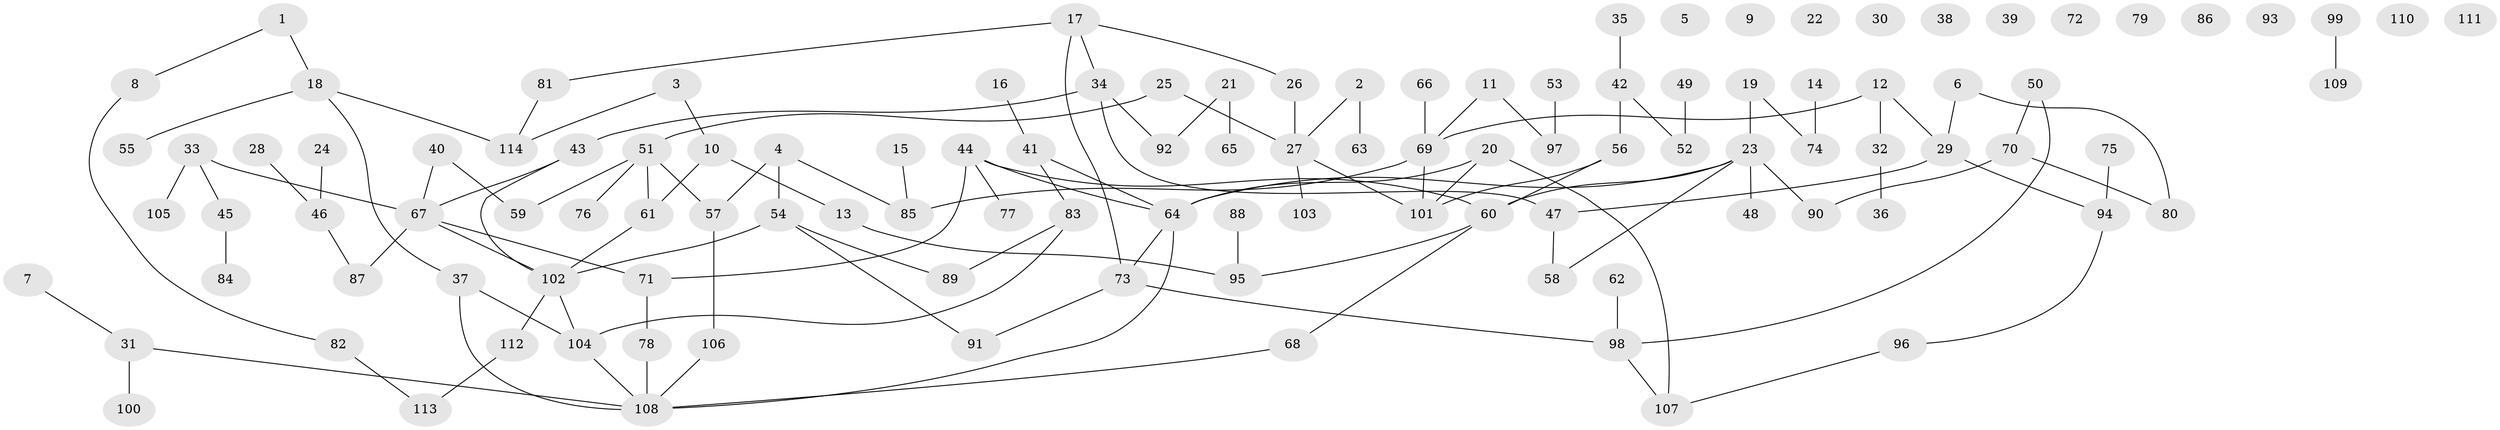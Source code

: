 // Generated by graph-tools (version 1.1) at 2025/49/03/09/25 03:49:07]
// undirected, 114 vertices, 127 edges
graph export_dot {
graph [start="1"]
  node [color=gray90,style=filled];
  1;
  2;
  3;
  4;
  5;
  6;
  7;
  8;
  9;
  10;
  11;
  12;
  13;
  14;
  15;
  16;
  17;
  18;
  19;
  20;
  21;
  22;
  23;
  24;
  25;
  26;
  27;
  28;
  29;
  30;
  31;
  32;
  33;
  34;
  35;
  36;
  37;
  38;
  39;
  40;
  41;
  42;
  43;
  44;
  45;
  46;
  47;
  48;
  49;
  50;
  51;
  52;
  53;
  54;
  55;
  56;
  57;
  58;
  59;
  60;
  61;
  62;
  63;
  64;
  65;
  66;
  67;
  68;
  69;
  70;
  71;
  72;
  73;
  74;
  75;
  76;
  77;
  78;
  79;
  80;
  81;
  82;
  83;
  84;
  85;
  86;
  87;
  88;
  89;
  90;
  91;
  92;
  93;
  94;
  95;
  96;
  97;
  98;
  99;
  100;
  101;
  102;
  103;
  104;
  105;
  106;
  107;
  108;
  109;
  110;
  111;
  112;
  113;
  114;
  1 -- 8;
  1 -- 18;
  2 -- 27;
  2 -- 63;
  3 -- 10;
  3 -- 114;
  4 -- 54;
  4 -- 57;
  4 -- 85;
  6 -- 29;
  6 -- 80;
  7 -- 31;
  8 -- 82;
  10 -- 13;
  10 -- 61;
  11 -- 69;
  11 -- 97;
  12 -- 29;
  12 -- 32;
  12 -- 69;
  13 -- 95;
  14 -- 74;
  15 -- 85;
  16 -- 41;
  17 -- 26;
  17 -- 34;
  17 -- 73;
  17 -- 81;
  18 -- 37;
  18 -- 55;
  18 -- 114;
  19 -- 23;
  19 -- 74;
  20 -- 64;
  20 -- 101;
  20 -- 107;
  21 -- 65;
  21 -- 92;
  23 -- 48;
  23 -- 58;
  23 -- 60;
  23 -- 64;
  23 -- 90;
  24 -- 46;
  25 -- 27;
  25 -- 51;
  26 -- 27;
  27 -- 101;
  27 -- 103;
  28 -- 46;
  29 -- 47;
  29 -- 94;
  31 -- 100;
  31 -- 108;
  32 -- 36;
  33 -- 45;
  33 -- 67;
  33 -- 105;
  34 -- 43;
  34 -- 47;
  34 -- 92;
  35 -- 42;
  37 -- 104;
  37 -- 108;
  40 -- 59;
  40 -- 67;
  41 -- 64;
  41 -- 83;
  42 -- 52;
  42 -- 56;
  43 -- 67;
  43 -- 102;
  44 -- 60;
  44 -- 64;
  44 -- 71;
  44 -- 77;
  45 -- 84;
  46 -- 87;
  47 -- 58;
  49 -- 52;
  50 -- 70;
  50 -- 98;
  51 -- 57;
  51 -- 59;
  51 -- 61;
  51 -- 76;
  53 -- 97;
  54 -- 89;
  54 -- 91;
  54 -- 102;
  56 -- 60;
  56 -- 101;
  57 -- 106;
  60 -- 68;
  60 -- 95;
  61 -- 102;
  62 -- 98;
  64 -- 73;
  64 -- 108;
  66 -- 69;
  67 -- 71;
  67 -- 87;
  67 -- 102;
  68 -- 108;
  69 -- 85;
  69 -- 101;
  70 -- 80;
  70 -- 90;
  71 -- 78;
  73 -- 91;
  73 -- 98;
  75 -- 94;
  78 -- 108;
  81 -- 114;
  82 -- 113;
  83 -- 89;
  83 -- 104;
  88 -- 95;
  94 -- 96;
  96 -- 107;
  98 -- 107;
  99 -- 109;
  102 -- 104;
  102 -- 112;
  104 -- 108;
  106 -- 108;
  112 -- 113;
}
